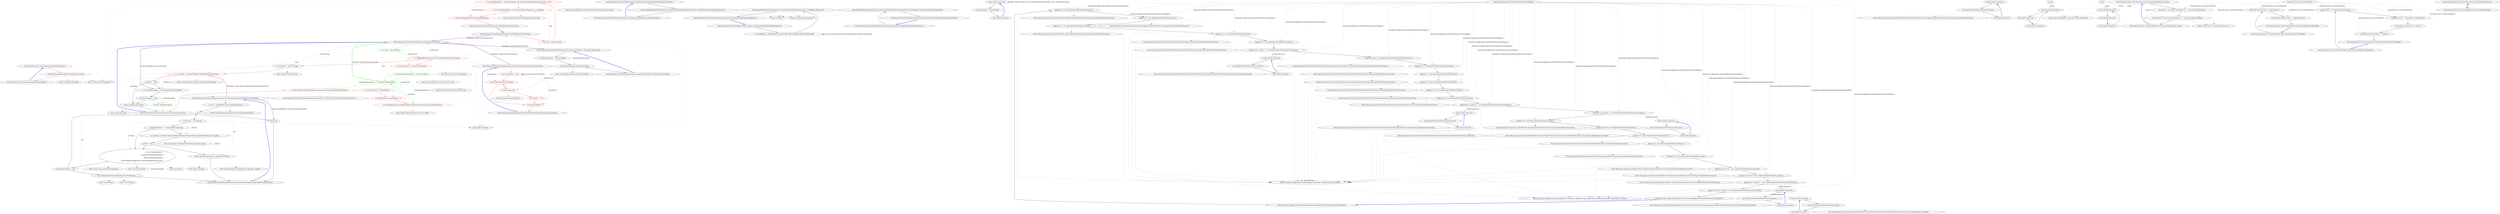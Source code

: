 digraph  {
n0 [cluster="Humanizer.Tests.Uwp.Runner.App.OnInitializeRunner()", label="Entry Humanizer.Tests.Uwp.Runner.App.OnInitializeRunner()", span="26-26"];
n1 [cluster="Humanizer.Tests.Uwp.Runner.App.OnInitializeRunner()", color=red, community=0, label="0: AddTestAssembly(typeof(App).GetTypeInfo().Assembly)", span="28-28"];
n2 [cluster="Humanizer.Tests.Uwp.Runner.App.OnInitializeRunner()", label="Exit Humanizer.Tests.Uwp.Runner.App.OnInitializeRunner()", span="26-26"];
n3 [cluster="System.Type.GetTypeInfo()", label="Entry System.Type.GetTypeInfo()", span="0-0"];
n4 [cluster="Unk.AddTestAssembly", label="Entry Unk.AddTestAssembly", span=""];
m1_0 [cluster="Humanizer.Tests.BitFieldEnumHumanizeTests.CanHumanizeSingleWordDescriptionAttribute()", file="BitFieldEnumHumanizeTests.cs", label="Entry Humanizer.Tests.BitFieldEnumHumanizeTests.CanHumanizeSingleWordDescriptionAttribute()", span="13-13"];
m1_1 [cluster="Humanizer.Tests.BitFieldEnumHumanizeTests.CanHumanizeSingleWordDescriptionAttribute()", file="BitFieldEnumHumanizeTests.cs", label="Assert.Equal(BitFlagEnumTestsResources.MemberWithSingleWordDisplayAttribute, BitFieldEnumUnderTest.RED.Humanize())", span="15-15"];
m1_2 [cluster="Humanizer.Tests.BitFieldEnumHumanizeTests.CanHumanizeSingleWordDescriptionAttribute()", file="BitFieldEnumHumanizeTests.cs", label="Exit Humanizer.Tests.BitFieldEnumHumanizeTests.CanHumanizeSingleWordDescriptionAttribute()", span="13-13"];
m1_8 [cluster="Humanizer.Tests.BitFieldEnumHumanizeTests.CanHumanizeMultipleValueBitFieldEnum()", file="BitFieldEnumHumanizeTests.cs", label="Entry Humanizer.Tests.BitFieldEnumHumanizeTests.CanHumanizeMultipleValueBitFieldEnum()", span="25-25"];
m1_9 [cluster="Humanizer.Tests.BitFieldEnumHumanizeTests.CanHumanizeMultipleValueBitFieldEnum()", file="BitFieldEnumHumanizeTests.cs", label="var xoredBitFlag = (BitFieldEnumUnderTest.RED | BitFieldEnumUnderTest.DARK_GRAY)", span="27-27"];
m1_10 [cluster="Humanizer.Tests.BitFieldEnumHumanizeTests.CanHumanizeMultipleValueBitFieldEnum()", file="BitFieldEnumHumanizeTests.cs", label="Assert.Equal(BitFlagEnumTestsResources.ExpectedResultWhenBothValuesXored, xoredBitFlag.Humanize())", span="28-28"];
m1_11 [cluster="Humanizer.Tests.BitFieldEnumHumanizeTests.CanHumanizeMultipleValueBitFieldEnum()", file="BitFieldEnumHumanizeTests.cs", label="Exit Humanizer.Tests.BitFieldEnumHumanizeTests.CanHumanizeMultipleValueBitFieldEnum()", span="25-25"];
m1_4 [cluster="Unk.Equal", file="BitFieldEnumHumanizeTests.cs", label="Entry Unk.Equal", span=""];
m1_3 [cluster="System.Enum.Humanize()", file="BitFieldEnumHumanizeTests.cs", label="Entry System.Enum.Humanize()", span="23-23"];
m1_5 [cluster="Humanizer.Tests.BitFieldEnumHumanizeTests.CanHumanizeMultipleWordDescriptionAttribute()", file="BitFieldEnumHumanizeTests.cs", label="Entry Humanizer.Tests.BitFieldEnumHumanizeTests.CanHumanizeMultipleWordDescriptionAttribute()", span="19-19"];
m1_6 [cluster="Humanizer.Tests.BitFieldEnumHumanizeTests.CanHumanizeMultipleWordDescriptionAttribute()", file="BitFieldEnumHumanizeTests.cs", label="Assert.Equal(BitFlagEnumTestsResources.MemberWithMultipleWordDisplayAttribute, BitFieldEnumUnderTest.DARK_GRAY.Humanize())", span="21-21"];
m1_7 [cluster="Humanizer.Tests.BitFieldEnumHumanizeTests.CanHumanizeMultipleWordDescriptionAttribute()", file="BitFieldEnumHumanizeTests.cs", label="Exit Humanizer.Tests.BitFieldEnumHumanizeTests.CanHumanizeMultipleWordDescriptionAttribute()", span="19-19"];
m3_33 [cluster="string.Humanize()", file="EnumHumanizeExtensions.cs", label="Entry string.Humanize()", span="44-44"];
m3_25 [cluster="System.Collections.Generic.List<T>.List()", file="EnumHumanizeExtensions.cs", label="Entry System.Collections.Generic.List<T>.List()", span="0-0"];
m3_24 [cluster="System.Convert.ToInt32(object)", file="EnumHumanizeExtensions.cs", label="Entry System.Convert.ToInt32(object)", span="0-0"];
m3_32 [cluster="Humanizer.EnumHumanizeExtensions.GetCustomDescription(System.Reflection.MemberInfo)", file="EnumHumanizeExtensions.cs", label="Entry Humanizer.EnumHumanizeExtensions.GetCustomDescription(System.Reflection.MemberInfo)", span="98-98"];
m3_48 [cluster="Humanizer.EnumHumanizeExtensions.GetCustomDescription(System.Reflection.MemberInfo)", file="EnumHumanizeExtensions.cs", label="var attrs = memberInfo.GetCustomAttributes(true)", span="100-100"];
m3_49 [cluster="Humanizer.EnumHumanizeExtensions.GetCustomDescription(System.Reflection.MemberInfo)", file="EnumHumanizeExtensions.cs", label=attrs, span="102-102"];
m3_50 [cluster="Humanizer.EnumHumanizeExtensions.GetCustomDescription(System.Reflection.MemberInfo)", file="EnumHumanizeExtensions.cs", label="var attrType = attr.GetType()", span="104-104"];
m3_58 [cluster="Humanizer.EnumHumanizeExtensions.GetCustomDescription(System.Reflection.MemberInfo)", file="EnumHumanizeExtensions.cs", label="return null;", span="119-119"];
m3_54 [cluster="Humanizer.EnumHumanizeExtensions.GetCustomDescription(System.Reflection.MemberInfo)", file="EnumHumanizeExtensions.cs", label="return method.Invoke(attr, new object[0]).ToString();", span="109-109"];
m3_57 [cluster="Humanizer.EnumHumanizeExtensions.GetCustomDescription(System.Reflection.MemberInfo)", file="EnumHumanizeExtensions.cs", label="return descriptionProperty.GetValue(attr, null).ToString();", span="116-116"];
m3_51 [cluster="Humanizer.EnumHumanizeExtensions.GetCustomDescription(System.Reflection.MemberInfo)", file="EnumHumanizeExtensions.cs", label="attrType.FullName == DisplayAttributeTypeName", span="105-105"];
m3_52 [cluster="Humanizer.EnumHumanizeExtensions.GetCustomDescription(System.Reflection.MemberInfo)", file="EnumHumanizeExtensions.cs", label="var method = attrType.GetRuntimeMethod(DisplayAttributeGetDescriptionMethodName, new Type[0])", span="107-107"];
m3_55 [cluster="Humanizer.EnumHumanizeExtensions.GetCustomDescription(System.Reflection.MemberInfo)", file="EnumHumanizeExtensions.cs", label="var descriptionProperty =\r\n                    attrType.GetRuntimeProperties()\r\n                        .Where(StringTypedProperty)\r\n                        .FirstOrDefault(Configurator.EnumDescriptionPropertyLocator)", span="111-114"];
m3_53 [cluster="Humanizer.EnumHumanizeExtensions.GetCustomDescription(System.Reflection.MemberInfo)", file="EnumHumanizeExtensions.cs", label="method != null", span="108-108"];
m3_56 [cluster="Humanizer.EnumHumanizeExtensions.GetCustomDescription(System.Reflection.MemberInfo)", file="EnumHumanizeExtensions.cs", label="descriptionProperty != null", span="115-115"];
m3_59 [cluster="Humanizer.EnumHumanizeExtensions.GetCustomDescription(System.Reflection.MemberInfo)", file="EnumHumanizeExtensions.cs", label="Exit Humanizer.EnumHumanizeExtensions.GetCustomDescription(System.Reflection.MemberInfo)", span="98-98"];
m3_26 [cluster="System.Enum.GetValues(System.Type)", file="EnumHumanizeExtensions.cs", label="Entry System.Enum.GetValues(System.Type)", span="0-0"];
m3_21 [cluster="object.GetType()", file="EnumHumanizeExtensions.cs", label="Entry object.GetType()", span="0-0"];
m3_60 [cluster="System.Reflection.MemberInfo.GetCustomAttributes(bool)", file="EnumHumanizeExtensions.cs", label="Entry System.Reflection.MemberInfo.GetCustomAttributes(bool)", span="0-0"];
m3_73 [cluster="string.ApplyCase(Humanizer.LetterCasing)", file="EnumHumanizeExtensions.cs", label="Entry string.ApplyCase(Humanizer.LetterCasing)", span="15-15"];
m3_29 [cluster="System.Enum.ToString()", file="EnumHumanizeExtensions.cs", label="Entry System.Enum.ToString()", span="0-0"];
m3_69 [cluster="Humanizer.EnumHumanizeExtensions.Humanize(System.Enum, Humanizer.LetterCasing)", file="EnumHumanizeExtensions.cs", label="Entry Humanizer.EnumHumanizeExtensions.Humanize(System.Enum, Humanizer.LetterCasing)", span="128-128"];
m3_70 [cluster="Humanizer.EnumHumanizeExtensions.Humanize(System.Enum, Humanizer.LetterCasing)", file="EnumHumanizeExtensions.cs", label="var humanizedEnum = Humanize(input)", span="130-130"];
m3_71 [cluster="Humanizer.EnumHumanizeExtensions.Humanize(System.Enum, Humanizer.LetterCasing)", file="EnumHumanizeExtensions.cs", label="return humanizedEnum.ApplyCase(casing);", span="132-132"];
m3_72 [cluster="Humanizer.EnumHumanizeExtensions.Humanize(System.Enum, Humanizer.LetterCasing)", file="EnumHumanizeExtensions.cs", label="Exit Humanizer.EnumHumanizeExtensions.Humanize(System.Enum, Humanizer.LetterCasing)", span="128-128"];
m3_22 [cluster="Humanizer.EnumHumanizeExtensions.IsBitFieldEnum(System.Enum)", file="EnumHumanizeExtensions.cs", label="Entry Humanizer.EnumHumanizeExtensions.IsBitFieldEnum(System.Enum)", span="65-65"];
m3_34 [cluster="Humanizer.EnumHumanizeExtensions.IsBitFieldEnum(System.Enum)", color=red, community=0, file="EnumHumanizeExtensions.cs", label="0: var type = input.GetType()", span="67-67"];
m3_35 [cluster="Humanizer.EnumHumanizeExtensions.IsBitFieldEnum(System.Enum)", color=red, community=0, file="EnumHumanizeExtensions.cs", label="0: var hasFlagsAttribute = type.GetTypeInfo().GetCustomAttribute(typeof(FlagsAttribute)) != null", span="69-69"];
m3_36 [cluster="Humanizer.EnumHumanizeExtensions.IsBitFieldEnum(System.Enum)", color=red, community=0, file="EnumHumanizeExtensions.cs", label="0: var underlyingTypeIsInt = Enum.GetUnderlyingType(type) == typeof(int)", span="70-70"];
m3_37 [cluster="Humanizer.EnumHumanizeExtensions.IsBitFieldEnum(System.Enum)", color=red, community=0, file="EnumHumanizeExtensions.cs", label="0: return hasFlagsAttribute && underlyingTypeIsInt;", span="72-72"];
m3_38 [cluster="Humanizer.EnumHumanizeExtensions.IsBitFieldEnum(System.Enum)", file="EnumHumanizeExtensions.cs", label="Exit Humanizer.EnumHumanizeExtensions.IsBitFieldEnum(System.Enum)", span="65-65"];
m3_65 [cluster="Unk.Where", file="EnumHumanizeExtensions.cs", label="Entry Unk.Where", span=""];
m3_68 [cluster="Unk.ToString", file="EnumHumanizeExtensions.cs", label="Entry Unk.ToString", span=""];
m3_23 [cluster="Humanizer.EnumHumanizeExtensions.DirectlyMapsToEnumConstant(System.Enum)", file="EnumHumanizeExtensions.cs", label="Entry Humanizer.EnumHumanizeExtensions.DirectlyMapsToEnumConstant(System.Enum)", span="81-81"];
m3_41 [cluster="Humanizer.EnumHumanizeExtensions.DirectlyMapsToEnumConstant(System.Enum)", color=red, community=0, file="EnumHumanizeExtensions.cs", label="0: bool exactMatch = false", span="83-83"];
m3_42 [cluster="Humanizer.EnumHumanizeExtensions.DirectlyMapsToEnumConstant(System.Enum)", color=red, community=0, file="EnumHumanizeExtensions.cs", label="0: Enum.GetValues(input.GetType())", span="85-85"];
m3_43 [cluster="Humanizer.EnumHumanizeExtensions.DirectlyMapsToEnumConstant(System.Enum)", color=red, community=0, file="EnumHumanizeExtensions.cs", label="0: input.Equals(raw)", span="87-87"];
m3_45 [cluster="Humanizer.EnumHumanizeExtensions.DirectlyMapsToEnumConstant(System.Enum)", color=red, community=0, file="EnumHumanizeExtensions.cs", label="0: return exactMatch;", span="94-94"];
m3_44 [cluster="Humanizer.EnumHumanizeExtensions.DirectlyMapsToEnumConstant(System.Enum)", color=red, community=0, file="EnumHumanizeExtensions.cs", label="0: exactMatch = true", span="89-89"];
m3_46 [cluster="Humanizer.EnumHumanizeExtensions.DirectlyMapsToEnumConstant(System.Enum)", file="EnumHumanizeExtensions.cs", label="Exit Humanizer.EnumHumanizeExtensions.DirectlyMapsToEnumConstant(System.Enum)", span="81-81"];
m3_28 [cluster="Humanizer.CollectionHumanizeExtensions.Humanize<T>(System.Collections.Generic.IEnumerable<T>)", file="EnumHumanizeExtensions.cs", label="Entry Humanizer.CollectionHumanizeExtensions.Humanize<T>(System.Collections.Generic.IEnumerable<T>)", span="17-17"];
m3_64 [cluster="System.Type.GetRuntimeProperties()", file="EnumHumanizeExtensions.cs", label="Entry System.Type.GetRuntimeProperties()", span="0-0"];
m3_62 [cluster="System.Reflection.MethodBase.Invoke(object, object[])", file="EnumHumanizeExtensions.cs", label="Entry System.Reflection.MethodBase.Invoke(object, object[])", span="0-0"];
m3_47 [cluster="System.Enum.Equals(object)", file="EnumHumanizeExtensions.cs", label="Entry System.Enum.Equals(object)", span="0-0"];
m3_61 [cluster="System.Type.GetRuntimeMethod(string, System.Type[])", file="EnumHumanizeExtensions.cs", label="Entry System.Type.GetRuntimeMethod(string, System.Type[])", span="0-0"];
m3_0 [cluster="lambda expression", file="EnumHumanizeExtensions.cs", label="Entry lambda expression", span="16-16"];
m3_1 [cluster="lambda expression", file="EnumHumanizeExtensions.cs", label="p.PropertyType == typeof(string)", span="16-16"];
m3_2 [cluster="lambda expression", file="EnumHumanizeExtensions.cs", label="Exit lambda expression", span="16-16"];
m3_66 [cluster="Unk.FirstOrDefault", file="EnumHumanizeExtensions.cs", label="Entry Unk.FirstOrDefault", span=""];
m3_40 [cluster="System.Enum.GetUnderlyingType(System.Type)", file="EnumHumanizeExtensions.cs", label="Entry System.Enum.GetUnderlyingType(System.Type)", span="0-0"];
m3_27 [cluster="System.Collections.Generic.List<T>.Add(T)", file="EnumHumanizeExtensions.cs", label="Entry System.Collections.Generic.List<T>.Add(T)", span="0-0"];
m3_67 [cluster="Unk.GetValue", file="EnumHumanizeExtensions.cs", label="Entry Unk.GetValue", span=""];
m3_31 [cluster="System.Reflection.TypeInfo.GetDeclaredField(string)", file="EnumHumanizeExtensions.cs", label="Entry System.Reflection.TypeInfo.GetDeclaredField(string)", span="0-0"];
m3_39 [cluster="System.Reflection.MemberInfo.GetCustomAttribute(System.Type)", file="EnumHumanizeExtensions.cs", label="Entry System.Reflection.MemberInfo.GetCustomAttribute(System.Type)", span="0-0"];
m3_63 [cluster="object.ToString()", file="EnumHumanizeExtensions.cs", label="Entry object.ToString()", span="0-0"];
m3_3 [cluster="Humanizer.EnumHumanizeExtensions.Humanize(System.Enum)", file="EnumHumanizeExtensions.cs", label="Entry Humanizer.EnumHumanizeExtensions.Humanize(System.Enum)", span="23-23"];
m3_4 [cluster="Humanizer.EnumHumanizeExtensions.Humanize(System.Enum)", color=green, community=0, file="EnumHumanizeExtensions.cs", label="0: var type = input.GetType()", span="25-25"];
m3_5 [cluster="Humanizer.EnumHumanizeExtensions.Humanize(System.Enum)", color=red, community=0, file="EnumHumanizeExtensions.cs", label="0: IsBitFieldEnum(input) && !DirectlyMapsToEnumConstant(input)", span="27-27"];
m3_6 [cluster="Humanizer.EnumHumanizeExtensions.Humanize(System.Enum)", color=red, community=0, file="EnumHumanizeExtensions.cs", label="0: var inputIntValue = Convert.ToInt32(input)", span="29-29"];
m3_13 [cluster="Humanizer.EnumHumanizeExtensions.Humanize(System.Enum)", file="EnumHumanizeExtensions.cs", label="var caseName = input.ToString()", span="46-46"];
m3_8 [cluster="Humanizer.EnumHumanizeExtensions.Humanize(System.Enum)", color=green, community=0, file="EnumHumanizeExtensions.cs", label="0: Enum.GetValues(type)", span="33-33"];
m3_14 [cluster="Humanizer.EnumHumanizeExtensions.Humanize(System.Enum)", color=red, community=0, file="EnumHumanizeExtensions.cs", label="0: var memInfo = type.GetTypeInfo().GetDeclaredField(caseName)", span="47-47"];
m3_7 [cluster="Humanizer.EnumHumanizeExtensions.Humanize(System.Enum)", color=green, community=0, file="EnumHumanizeExtensions.cs", label="0: var humanizedEnumValues = new List<string>()", span="31-31"];
m3_10 [cluster="Humanizer.EnumHumanizeExtensions.Humanize(System.Enum)", color=red, community=0, file="EnumHumanizeExtensions.cs", label="0: (inputIntValue & enumIntValue) != 0", span="37-37"];
m3_11 [cluster="Humanizer.EnumHumanizeExtensions.Humanize(System.Enum)", color=red, community=0, file="EnumHumanizeExtensions.cs", label="0: humanizedEnumValues.Add(EnumHumanizeExtensions.Humanize((Enum)enumValue))", span="39-39"];
m3_12 [cluster="Humanizer.EnumHumanizeExtensions.Humanize(System.Enum)", color=red, community=0, file="EnumHumanizeExtensions.cs", label="0: return CollectionHumanizeExtensions.Humanize<string>(humanizedEnumValues);", span="43-43"];
m3_9 [cluster="Humanizer.EnumHumanizeExtensions.Humanize(System.Enum)", color=red, community=0, file="EnumHumanizeExtensions.cs", label="1: var enumIntValue = (int)enumValue", span="35-35"];
m3_19 [cluster="Humanizer.EnumHumanizeExtensions.Humanize(System.Enum)", file="EnumHumanizeExtensions.cs", label="return caseName.Humanize();", span="57-57"];
m3_15 [cluster="Humanizer.EnumHumanizeExtensions.Humanize(System.Enum)", file="EnumHumanizeExtensions.cs", label="memInfo != null", span="49-49"];
m3_16 [cluster="Humanizer.EnumHumanizeExtensions.Humanize(System.Enum)", file="EnumHumanizeExtensions.cs", label="var customDescription = GetCustomDescription(memInfo)", span="51-51"];
m3_17 [cluster="Humanizer.EnumHumanizeExtensions.Humanize(System.Enum)", file="EnumHumanizeExtensions.cs", label="customDescription != null", span="53-53"];
m3_18 [cluster="Humanizer.EnumHumanizeExtensions.Humanize(System.Enum)", color=green, community=0, file="EnumHumanizeExtensions.cs", label="0: return customDescription;", span="54-54"];
m3_20 [cluster="Humanizer.EnumHumanizeExtensions.Humanize(System.Enum)", file="EnumHumanizeExtensions.cs", label="Exit Humanizer.EnumHumanizeExtensions.Humanize(System.Enum)", span="23-23"];
m5_26 [cluster="Humanizer.Configuration.LocaliserRegistry<TLocaliser>.Register(string, TLocaliser)", file="NumberToWordsConverterRegistry.cs", label="Entry Humanizer.Configuration.LocaliserRegistry<TLocaliser>.Register(string, TLocaliser)", span="54-54"];
m5_42 [cluster="Humanizer.Localisation.NumberToWords.UkrainianNumberToWordsConverter.UkrainianNumberToWordsConverter()", file="NumberToWordsConverterRegistry.cs", label="Entry Humanizer.Localisation.NumberToWords.UkrainianNumberToWordsConverter.UkrainianNumberToWordsConverter()", span="6-6"];
m5_25 [cluster="Humanizer.Localisation.NumberToWords.AfrikaansNumberToWordsConverter.AfrikaansNumberToWordsConverter()", file="NumberToWordsConverterRegistry.cs", label="Entry Humanizer.Localisation.NumberToWords.AfrikaansNumberToWordsConverter.AfrikaansNumberToWordsConverter()", span="5-5"];
m5_35 [cluster="Humanizer.Localisation.NumberToWords.FinnishNumberToWordsConverter.FinnishNumberToWordsConverter()", file="NumberToWordsConverterRegistry.cs", label="Entry Humanizer.Localisation.NumberToWords.FinnishNumberToWordsConverter.FinnishNumberToWordsConverter()", span="4-4"];
m5_36 [cluster="Humanizer.Localisation.NumberToWords.FrenchNumberToWordsConverter.FrenchNumberToWordsConverter()", file="NumberToWordsConverterRegistry.cs", label="Entry Humanizer.Localisation.NumberToWords.FrenchNumberToWordsConverter.FrenchNumberToWordsConverter()", span="5-5"];
m5_0 [cluster="Humanizer.Configuration.NumberToWordsConverterRegistry.NumberToWordsConverterRegistry()", file="NumberToWordsConverterRegistry.cs", label="Entry Humanizer.Configuration.NumberToWordsConverterRegistry.NumberToWordsConverterRegistry()", span="6-6"];
m5_1 [cluster="Humanizer.Configuration.NumberToWordsConverterRegistry.NumberToWordsConverterRegistry()", file="NumberToWordsConverterRegistry.cs", label="Register(''af'', new AfrikaansNumberToWordsConverter())", span="9-9"];
m5_2 [cluster="Humanizer.Configuration.NumberToWordsConverterRegistry.NumberToWordsConverterRegistry()", file="NumberToWordsConverterRegistry.cs", label="Register(''en'', new EnglishNumberToWordsConverter())", span="10-10"];
m5_3 [cluster="Humanizer.Configuration.NumberToWordsConverterRegistry.NumberToWordsConverterRegistry()", file="NumberToWordsConverterRegistry.cs", label="Register(''ar'', new ArabicNumberToWordsConverter())", span="11-11"];
m5_4 [cluster="Humanizer.Configuration.NumberToWordsConverterRegistry.NumberToWordsConverterRegistry()", file="NumberToWordsConverterRegistry.cs", label="Register(''fa'', new FarsiNumberToWordsConverter())", span="12-12"];
m5_5 [cluster="Humanizer.Configuration.NumberToWordsConverterRegistry.NumberToWordsConverterRegistry()", file="NumberToWordsConverterRegistry.cs", label="Register(''es'', new SpanishNumberToWordsConverter())", span="13-13"];
m5_6 [cluster="Humanizer.Configuration.NumberToWordsConverterRegistry.NumberToWordsConverterRegistry()", file="NumberToWordsConverterRegistry.cs", label="Register(''pl'', (culture) => new PolishNumberToWordsConverter(culture))", span="14-14"];
m5_7 [cluster="Humanizer.Configuration.NumberToWordsConverterRegistry.NumberToWordsConverterRegistry()", file="NumberToWordsConverterRegistry.cs", label="Register(''pt-BR'', new BrazilianPortugueseNumberToWordsConverter())", span="15-15"];
m5_8 [cluster="Humanizer.Configuration.NumberToWordsConverterRegistry.NumberToWordsConverterRegistry()", file="NumberToWordsConverterRegistry.cs", label="Register(''ro'', new RomanianNumberToWordsConverter())", span="16-16"];
m5_9 [cluster="Humanizer.Configuration.NumberToWordsConverterRegistry.NumberToWordsConverterRegistry()", file="NumberToWordsConverterRegistry.cs", label="Register(''ru'', new RussianNumberToWordsConverter())", span="17-17"];
m5_10 [cluster="Humanizer.Configuration.NumberToWordsConverterRegistry.NumberToWordsConverterRegistry()", file="NumberToWordsConverterRegistry.cs", label="Register(''fi'', new FinnishNumberToWordsConverter())", span="18-18"];
m5_11 [cluster="Humanizer.Configuration.NumberToWordsConverterRegistry.NumberToWordsConverterRegistry()", file="NumberToWordsConverterRegistry.cs", label="Register(''fr'', new FrenchNumberToWordsConverter())", span="19-19"];
m5_12 [cluster="Humanizer.Configuration.NumberToWordsConverterRegistry.NumberToWordsConverterRegistry()", file="NumberToWordsConverterRegistry.cs", label="Register(''nl'', new DutchNumberToWordsConverter())", span="20-20"];
m5_13 [cluster="Humanizer.Configuration.NumberToWordsConverterRegistry.NumberToWordsConverterRegistry()", file="NumberToWordsConverterRegistry.cs", label="Register(''he'', (culture) => new HebrewNumberToWordsConverter(culture))", span="21-21"];
m5_14 [cluster="Humanizer.Configuration.NumberToWordsConverterRegistry.NumberToWordsConverterRegistry()", file="NumberToWordsConverterRegistry.cs", label="Register(''sl'', (culture) => new SlovenianNumberToWordsConverter(culture))", span="22-22"];
m5_15 [cluster="Humanizer.Configuration.NumberToWordsConverterRegistry.NumberToWordsConverterRegistry()", file="NumberToWordsConverterRegistry.cs", label="Register(''de'', new GermanNumberToWordsConverter())", span="23-23"];
m5_16 [cluster="Humanizer.Configuration.NumberToWordsConverterRegistry.NumberToWordsConverterRegistry()", file="NumberToWordsConverterRegistry.cs", label="Register(''bn-BD'', new BanglaNumberToWordsConverter())", span="24-24"];
m5_17 [cluster="Humanizer.Configuration.NumberToWordsConverterRegistry.NumberToWordsConverterRegistry()", file="NumberToWordsConverterRegistry.cs", label="Register(''tr'', new TurkishNumberToWordConverter())", span="25-25"];
m5_18 [cluster="Humanizer.Configuration.NumberToWordsConverterRegistry.NumberToWordsConverterRegistry()", file="NumberToWordsConverterRegistry.cs", label="Register(''it'', new ItalianNumberToWordsConverter())", span="26-26"];
m5_19 [cluster="Humanizer.Configuration.NumberToWordsConverterRegistry.NumberToWordsConverterRegistry()", file="NumberToWordsConverterRegistry.cs", label="Register(''uk'', new UkrainianNumberToWordsConverter())", span="27-27"];
m5_20 [cluster="Humanizer.Configuration.NumberToWordsConverterRegistry.NumberToWordsConverterRegistry()", file="NumberToWordsConverterRegistry.cs", label="Register(''uz-Latn-UZ'', new UzbekLatnNumberToWordConverter())", span="28-28"];
m5_21 [cluster="Humanizer.Configuration.NumberToWordsConverterRegistry.NumberToWordsConverterRegistry()", file="NumberToWordsConverterRegistry.cs", label="Register(''uz-Cyrl-UZ'', new UzbekCyrlNumberToWordConverter())", span="29-29"];
m5_22 [cluster="Humanizer.Configuration.NumberToWordsConverterRegistry.NumberToWordsConverterRegistry()", file="NumberToWordsConverterRegistry.cs", label="Register(''sr'', (culture) => new SerbianCyrlNumberToWordsConverter(culture))", span="30-30"];
m5_23 [cluster="Humanizer.Configuration.NumberToWordsConverterRegistry.NumberToWordsConverterRegistry()", file="NumberToWordsConverterRegistry.cs", label="Register(''sr-Latn'', (culture) => new SerbianNumberToWordsConverter(culture))", span="31-31"];
m5_24 [cluster="Humanizer.Configuration.NumberToWordsConverterRegistry.NumberToWordsConverterRegistry()", file="NumberToWordsConverterRegistry.cs", label="Exit Humanizer.Configuration.NumberToWordsConverterRegistry.NumberToWordsConverterRegistry()", span="6-6"];
m5_64 [cluster="Humanizer.Localisation.NumberToWords.SerbianCyrlNumberToWordsConverter.SerbianCyrlNumberToWordsConverter(System.Globalization.CultureInfo)", file="NumberToWordsConverterRegistry.cs", label="Entry Humanizer.Localisation.NumberToWords.SerbianCyrlNumberToWordsConverter.SerbianCyrlNumberToWordsConverter(System.Globalization.CultureInfo)", span="15-15"];
m5_38 [cluster="Humanizer.Localisation.NumberToWords.GermanNumberToWordsConverter.GermanNumberToWordsConverter()", file="NumberToWordsConverterRegistry.cs", label="Entry Humanizer.Localisation.NumberToWords.GermanNumberToWordsConverter.GermanNumberToWordsConverter()", span="5-5"];
m5_28 [cluster="Humanizer.Localisation.NumberToWords.ArabicNumberToWordsConverter.ArabicNumberToWordsConverter()", file="NumberToWordsConverterRegistry.cs", label="Entry Humanizer.Localisation.NumberToWords.ArabicNumberToWordsConverter.ArabicNumberToWordsConverter()", span="6-6"];
m5_33 [cluster="Humanizer.Localisation.NumberToWords.RomanianNumberToWordsConverter.RomanianNumberToWordsConverter()", file="NumberToWordsConverterRegistry.cs", label="Entry Humanizer.Localisation.NumberToWords.RomanianNumberToWordsConverter.RomanianNumberToWordsConverter()", span="5-5"];
m5_40 [cluster="Humanizer.Localisation.NumberToWords.TurkishNumberToWordConverter.TurkishNumberToWordConverter()", file="NumberToWordsConverterRegistry.cs", label="Entry Humanizer.Localisation.NumberToWords.TurkishNumberToWordConverter.TurkishNumberToWordConverter()", span="7-7"];
m5_37 [cluster="Humanizer.Localisation.NumberToWords.DutchNumberToWordsConverter.DutchNumberToWordsConverter()", file="NumberToWordsConverterRegistry.cs", label="Entry Humanizer.Localisation.NumberToWords.DutchNumberToWordsConverter.DutchNumberToWordsConverter()", span="11-11"];
m5_41 [cluster="Humanizer.Localisation.NumberToWords.ItalianNumberToWordsConverter.ItalianNumberToWordsConverter()", file="NumberToWordsConverterRegistry.cs", label="Entry Humanizer.Localisation.NumberToWords.ItalianNumberToWordsConverter.ItalianNumberToWordsConverter()", span="5-5"];
m5_32 [cluster="Humanizer.Localisation.NumberToWords.BrazilianPortugueseNumberToWordsConverter.BrazilianPortugueseNumberToWordsConverter()", file="NumberToWordsConverterRegistry.cs", label="Entry Humanizer.Localisation.NumberToWords.BrazilianPortugueseNumberToWordsConverter.BrazilianPortugueseNumberToWordsConverter()", span="5-5"];
m5_29 [cluster="Humanizer.Localisation.NumberToWords.FarsiNumberToWordsConverter.FarsiNumberToWordsConverter()", file="NumberToWordsConverterRegistry.cs", label="Entry Humanizer.Localisation.NumberToWords.FarsiNumberToWordsConverter.FarsiNumberToWordsConverter()", span="5-5"];
m5_52 [cluster="Humanizer.Localisation.NumberToWords.PolishNumberToWordsConverter.PolishNumberToWordsConverter(System.Globalization.CultureInfo)", file="NumberToWordsConverterRegistry.cs", label="Entry Humanizer.Localisation.NumberToWords.PolishNumberToWordsConverter.PolishNumberToWordsConverter(System.Globalization.CultureInfo)", span="13-13"];
m5_30 [cluster="Humanizer.Localisation.NumberToWords.SpanishNumberToWordsConverter.SpanishNumberToWordsConverter()", file="NumberToWordsConverterRegistry.cs", label="Entry Humanizer.Localisation.NumberToWords.SpanishNumberToWordsConverter.SpanishNumberToWordsConverter()", span="5-5"];
m5_39 [cluster="Humanizer.Localisation.NumberToWords.BanglaNumberToWordsConverter.BanglaNumberToWordsConverter()", file="NumberToWordsConverterRegistry.cs", label="Entry Humanizer.Localisation.NumberToWords.BanglaNumberToWordsConverter.BanglaNumberToWordsConverter()", span="4-4"];
m5_27 [cluster="Humanizer.Localisation.NumberToWords.EnglishNumberToWordsConverter.EnglishNumberToWordsConverter()", file="NumberToWordsConverterRegistry.cs", label="Entry Humanizer.Localisation.NumberToWords.EnglishNumberToWordsConverter.EnglishNumberToWordsConverter()", span="5-5"];
m5_68 [cluster="Humanizer.Localisation.NumberToWords.SerbianNumberToWordsConverter.SerbianNumberToWordsConverter(System.Globalization.CultureInfo)", file="NumberToWordsConverterRegistry.cs", label="Entry Humanizer.Localisation.NumberToWords.SerbianNumberToWordsConverter.SerbianNumberToWordsConverter(System.Globalization.CultureInfo)", span="15-15"];
m5_45 [cluster="lambda expression", file="NumberToWordsConverterRegistry.cs", label="Entry lambda expression", span="7-7"];
m5_49 [cluster="lambda expression", file="NumberToWordsConverterRegistry.cs", label="Entry lambda expression", span="14-14"];
m5_53 [cluster="lambda expression", file="NumberToWordsConverterRegistry.cs", label="Entry lambda expression", span="21-21"];
m5_57 [cluster="lambda expression", file="NumberToWordsConverterRegistry.cs", label="Entry lambda expression", span="22-22"];
m5_61 [cluster="lambda expression", file="NumberToWordsConverterRegistry.cs", label="Entry lambda expression", span="30-30"];
m5_65 [cluster="lambda expression", file="NumberToWordsConverterRegistry.cs", label="Entry lambda expression", span="31-31"];
m5_46 [cluster="lambda expression", file="NumberToWordsConverterRegistry.cs", label="new DefaultNumberToWordsConverter(culture)", span="7-7"];
m5_47 [cluster="lambda expression", file="NumberToWordsConverterRegistry.cs", label="Exit lambda expression", span="7-7"];
m5_50 [cluster="lambda expression", file="NumberToWordsConverterRegistry.cs", label="new PolishNumberToWordsConverter(culture)", span="14-14"];
m5_51 [cluster="lambda expression", file="NumberToWordsConverterRegistry.cs", label="Exit lambda expression", span="14-14"];
m5_54 [cluster="lambda expression", file="NumberToWordsConverterRegistry.cs", label="new HebrewNumberToWordsConverter(culture)", span="21-21"];
m5_55 [cluster="lambda expression", file="NumberToWordsConverterRegistry.cs", label="Exit lambda expression", span="21-21"];
m5_58 [cluster="lambda expression", file="NumberToWordsConverterRegistry.cs", label="new SlovenianNumberToWordsConverter(culture)", span="22-22"];
m5_59 [cluster="lambda expression", file="NumberToWordsConverterRegistry.cs", label="Exit lambda expression", span="22-22"];
m5_62 [cluster="lambda expression", file="NumberToWordsConverterRegistry.cs", label="new SerbianCyrlNumberToWordsConverter(culture)", span="30-30"];
m5_63 [cluster="lambda expression", file="NumberToWordsConverterRegistry.cs", label="Exit lambda expression", span="30-30"];
m5_66 [cluster="lambda expression", file="NumberToWordsConverterRegistry.cs", label="new SerbianNumberToWordsConverter(culture)", span="31-31"];
m5_67 [cluster="lambda expression", file="NumberToWordsConverterRegistry.cs", label="Exit lambda expression", span="31-31"];
m5_44 [cluster="Humanizer.Localisation.NumberToWords.UzbekCyrlNumberToWordConverter.UzbekCyrlNumberToWordConverter()", file="NumberToWordsConverterRegistry.cs", label="Entry Humanizer.Localisation.NumberToWords.UzbekCyrlNumberToWordConverter.UzbekCyrlNumberToWordConverter()", span="7-7"];
m5_48 [cluster="Humanizer.Localisation.NumberToWords.DefaultNumberToWordsConverter.DefaultNumberToWordsConverter(System.Globalization.CultureInfo)", file="NumberToWordsConverterRegistry.cs", label="Entry Humanizer.Localisation.NumberToWords.DefaultNumberToWordsConverter.DefaultNumberToWordsConverter(System.Globalization.CultureInfo)", span="12-12"];
m5_43 [cluster="Humanizer.Localisation.NumberToWords.UzbekLatnNumberToWordConverter.UzbekLatnNumberToWordConverter()", file="NumberToWordsConverterRegistry.cs", label="Entry Humanizer.Localisation.NumberToWords.UzbekLatnNumberToWordConverter.UzbekLatnNumberToWordConverter()", span="7-7"];
m5_31 [cluster="Humanizer.Configuration.LocaliserRegistry<TLocaliser>.Register(string, System.Func<System.Globalization.CultureInfo, TLocaliser>)", file="NumberToWordsConverterRegistry.cs", label="Entry Humanizer.Configuration.LocaliserRegistry<TLocaliser>.Register(string, System.Func<System.Globalization.CultureInfo, TLocaliser>)", span="62-62"];
m5_56 [cluster="Humanizer.Localisation.NumberToWords.HebrewNumberToWordsConverter.HebrewNumberToWordsConverter(System.Globalization.CultureInfo)", file="NumberToWordsConverterRegistry.cs", label="Entry Humanizer.Localisation.NumberToWords.HebrewNumberToWordsConverter.HebrewNumberToWordsConverter(System.Globalization.CultureInfo)", span="34-34"];
m5_60 [cluster="Humanizer.Localisation.NumberToWords.SlovenianNumberToWordsConverter.SlovenianNumberToWordsConverter(System.Globalization.CultureInfo)", file="NumberToWordsConverterRegistry.cs", label="Entry Humanizer.Localisation.NumberToWords.SlovenianNumberToWordsConverter.SlovenianNumberToWordsConverter(System.Globalization.CultureInfo)", span="12-12"];
m5_34 [cluster="Humanizer.Localisation.NumberToWords.RussianNumberToWordsConverter.RussianNumberToWordsConverter()", file="NumberToWordsConverterRegistry.cs", label="Entry Humanizer.Localisation.NumberToWords.RussianNumberToWordsConverter.RussianNumberToWordsConverter()", span="6-6"];
m5_69 [file="NumberToWordsConverterRegistry.cs", label="Humanizer.Configuration.NumberToWordsConverterRegistry", span=""];
m7_2 [cluster="Humanizer.Tests.UseCultureAttribute.UseCultureAttribute(string, string)", file="UseCultureAttribute.cs", label="Entry Humanizer.Tests.UseCultureAttribute.UseCultureAttribute(string, string)", span="47-47"];
m7_3 [cluster="Humanizer.Tests.UseCultureAttribute.UseCultureAttribute(string, string)", file="UseCultureAttribute.cs", label="this.culture = new Lazy<CultureInfo>(() => new CultureInfo(culture))", span="49-49"];
m7_4 [cluster="Humanizer.Tests.UseCultureAttribute.UseCultureAttribute(string, string)", file="UseCultureAttribute.cs", label="this.uiCulture = new Lazy<CultureInfo>(() => new CultureInfo(uiCulture))", span="50-50"];
m7_5 [cluster="Humanizer.Tests.UseCultureAttribute.UseCultureAttribute(string, string)", file="UseCultureAttribute.cs", label="Exit Humanizer.Tests.UseCultureAttribute.UseCultureAttribute(string, string)", span="47-47"];
m7_20 [cluster="Humanizer.Tests.UseCultureAttribute.After(System.Reflection.MethodInfo)", file="UseCultureAttribute.cs", label="Entry Humanizer.Tests.UseCultureAttribute.After(System.Reflection.MethodInfo)", span="84-84"];
m7_21 [cluster="Humanizer.Tests.UseCultureAttribute.After(System.Reflection.MethodInfo)", file="UseCultureAttribute.cs", label="CultureInfo.CurrentCulture = originalCulture", span="86-86"];
m7_22 [cluster="Humanizer.Tests.UseCultureAttribute.After(System.Reflection.MethodInfo)", file="UseCultureAttribute.cs", label="CultureInfo.CurrentUICulture = originalUICulture", span="87-87"];
m7_23 [cluster="Humanizer.Tests.UseCultureAttribute.After(System.Reflection.MethodInfo)", file="UseCultureAttribute.cs", label="Exit Humanizer.Tests.UseCultureAttribute.After(System.Reflection.MethodInfo)", span="84-84"];
m7_6 [cluster="System.Lazy<T>.Lazy(System.Func<T>)", file="UseCultureAttribute.cs", label="Entry System.Lazy<T>.Lazy(System.Func<T>)", span="0-0"];
m7_14 [cluster="Humanizer.Tests.UseCultureAttribute.Before(System.Reflection.MethodInfo)", file="UseCultureAttribute.cs", label="Entry Humanizer.Tests.UseCultureAttribute.Before(System.Reflection.MethodInfo)", span="69-69"];
m7_15 [cluster="Humanizer.Tests.UseCultureAttribute.Before(System.Reflection.MethodInfo)", file="UseCultureAttribute.cs", label="originalCulture = CultureInfo.CurrentCulture", span="71-71"];
m7_16 [cluster="Humanizer.Tests.UseCultureAttribute.Before(System.Reflection.MethodInfo)", file="UseCultureAttribute.cs", label="originalUICulture = CultureInfo.CurrentUICulture", span="72-72"];
m7_17 [cluster="Humanizer.Tests.UseCultureAttribute.Before(System.Reflection.MethodInfo)", file="UseCultureAttribute.cs", label="CultureInfo.CurrentCulture = Culture", span="75-75"];
m7_18 [cluster="Humanizer.Tests.UseCultureAttribute.Before(System.Reflection.MethodInfo)", file="UseCultureAttribute.cs", label="CultureInfo.CurrentUICulture = UICulture", span="76-76"];
m7_19 [cluster="Humanizer.Tests.UseCultureAttribute.Before(System.Reflection.MethodInfo)", file="UseCultureAttribute.cs", label="Exit Humanizer.Tests.UseCultureAttribute.Before(System.Reflection.MethodInfo)", span="69-69"];
m7_11 [cluster="lambda expression", file="UseCultureAttribute.cs", label="Entry lambda expression", span="50-50"];
m7_8 [cluster="lambda expression", file="UseCultureAttribute.cs", label="new CultureInfo(culture)", span="49-49"];
m7_12 [cluster="lambda expression", file="UseCultureAttribute.cs", label="new CultureInfo(uiCulture)", span="50-50"];
m7_7 [cluster="lambda expression", file="UseCultureAttribute.cs", label="Entry lambda expression", span="49-49"];
m7_9 [cluster="lambda expression", file="UseCultureAttribute.cs", label="Exit lambda expression", span="49-49"];
m7_13 [cluster="lambda expression", file="UseCultureAttribute.cs", label="Exit lambda expression", span="50-50"];
m7_0 [cluster="Humanizer.Tests.UseCultureAttribute.UseCultureAttribute(string)", file="UseCultureAttribute.cs", label="Entry Humanizer.Tests.UseCultureAttribute.UseCultureAttribute(string)", span="37-37"];
m7_1 [cluster="Humanizer.Tests.UseCultureAttribute.UseCultureAttribute(string)", file="UseCultureAttribute.cs", label="Exit Humanizer.Tests.UseCultureAttribute.UseCultureAttribute(string)", span="37-37"];
m7_10 [cluster="System.Globalization.CultureInfo.CultureInfo(string)", file="UseCultureAttribute.cs", label="Entry System.Globalization.CultureInfo.CultureInfo(string)", span="0-0"];
m7_24 [file="UseCultureAttribute.cs", label="Humanizer.Tests.UseCultureAttribute", span=""];
m7_25 [file="UseCultureAttribute.cs", label=string, span=""];
m7_26 [file="UseCultureAttribute.cs", label=string, span=""];
n0 -> n1  [color=red, key=0, style=solid];
n1 -> n2  [color=red, key=0, style=solid];
n1 -> n3  [color=red, key=2, style=dotted];
n1 -> n4  [color=red, key=2, style=dotted];
n2 -> n0  [color=blue, key=0, style=bold];
m1_0 -> m1_1  [key=0, style=solid];
m1_1 -> m1_2  [key=0, style=solid];
m1_1 -> m1_3  [key=2, style=dotted];
m1_1 -> m1_4  [key=2, style=dotted];
m1_2 -> m1_0  [color=blue, key=0, style=bold];
m1_8 -> m1_9  [key=0, style=solid];
m1_9 -> m1_10  [key=0, style=solid];
m1_9 -> m1_9  [color=darkorchid, key=3, label="Local variable Humanizer.Tests.BitFieldEnumUnderTest xoredBitFlag", style=bold];
m1_10 -> m1_11  [key=0, style=solid];
m1_10 -> m1_3  [key=2, style=dotted];
m1_10 -> m1_4  [key=2, style=dotted];
m1_11 -> m1_8  [color=blue, key=0, style=bold];
m1_5 -> m1_6  [key=0, style=solid];
m1_6 -> m1_7  [key=0, style=solid];
m1_6 -> m1_3  [key=2, style=dotted];
m1_6 -> m1_4  [key=2, style=dotted];
m1_7 -> m1_5  [color=blue, key=0, style=bold];
m3_32 -> m3_48  [key=0, style=solid];
m3_32 -> m3_14  [color=darkorchid, key=3, label="Parameter variable System.Reflection.MemberInfo memberInfo", style=bold];
m3_32 -> m3_58  [color=darkorchid, key=3, label="method methodReturn string GetCustomDescription", style=bold];
m3_48 -> m3_49  [key=0, style=solid];
m3_48 -> m3_60  [key=2, style=dotted];
m3_49 -> m3_50  [key=0, style=solid];
m3_49 -> m3_58  [key=0, style=solid];
m3_49 -> m3_54  [color=darkseagreen4, key=1, label=attr, style=dashed];
m3_49 -> m3_57  [color=darkseagreen4, key=1, label=attr, style=dashed];
m3_50 -> m3_51  [key=0, style=solid];
m3_50 -> m3_21  [key=2, style=dotted];
m3_50 -> m3_52  [color=darkseagreen4, key=1, label=attrType, style=dashed];
m3_50 -> m3_55  [color=darkseagreen4, key=1, label=attrType, style=dashed];
m3_58 -> m3_59  [key=0, style=solid];
m3_54 -> m3_59  [key=0, style=solid];
m3_54 -> m3_62  [key=2, style=dotted];
m3_54 -> m3_63  [key=2, style=dotted];
m3_57 -> m3_59  [key=0, style=solid];
m3_57 -> m3_67  [key=2, style=dotted];
m3_57 -> m3_68  [key=2, style=dotted];
m3_51 -> m3_52  [key=0, style=solid];
m3_51 -> m3_55  [key=0, style=solid];
m3_52 -> m3_53  [key=0, style=solid];
m3_52 -> m3_61  [key=2, style=dotted];
m3_52 -> m3_54  [color=darkseagreen4, key=1, label=method, style=dashed];
m3_55 -> m3_56  [key=0, style=solid];
m3_55 -> m3_64  [key=2, style=dotted];
m3_55 -> m3_65  [key=2, style=dotted];
m3_55 -> m3_66  [key=2, style=dotted];
m3_55 -> m3_57  [color=darkseagreen4, key=1, label=descriptionProperty, style=dashed];
m3_53 -> m3_54  [key=0, style=solid];
m3_53 -> m3_55  [key=0, style=solid];
m3_56 -> m3_57  [key=0, style=solid];
m3_56 -> m3_49  [key=0, style=solid];
m3_59 -> m3_32  [color=blue, key=0, style=bold];
m3_69 -> m3_70  [key=0, style=solid];
m3_69 -> m3_71  [color=darkseagreen4, key=1, label="Humanizer.LetterCasing", style=dashed];
m3_70 -> m3_71  [key=0, style=solid];
m3_70 -> m3_3  [key=2, style=dotted];
m3_71 -> m3_72  [key=0, style=solid];
m3_71 -> m3_73  [key=2, style=dotted];
m3_72 -> m3_69  [color=blue, key=0, style=bold];
m3_22 -> m3_34  [color=red, key=0, style=solid];
m3_22 -> m3_3  [color=darkorchid, key=3, label="Parameter variable System.Enum input", style=bold];
m3_34 -> m3_35  [color=red, key=0, style=solid];
m3_34 -> m3_21  [color=red, key=2, style=dotted];
m3_34 -> m3_36  [color=red, key=1, label=type, style=dashed];
m3_35 -> m3_36  [color=red, key=0, style=solid];
m3_35 -> n3  [color=red, key=2, style=dotted];
m3_35 -> m3_39  [color=red, key=2, style=dotted];
m3_35 -> m3_37  [color=red, key=1, label=hasFlagsAttribute, style=dashed];
m3_36 -> m3_37  [color=red, key=0, style=solid];
m3_36 -> m3_40  [color=red, key=2, style=dotted];
m3_37 -> m3_38  [color=red, key=0, style=solid];
m3_38 -> m3_22  [color=blue, key=0, style=bold];
m3_23 -> m3_41  [color=red, key=0, style=solid];
m3_23 -> m3_42  [color=red, key=1, label="System.Enum", style=dashed];
m3_23 -> m3_43  [color=red, key=1, label="System.Enum", style=dashed];
m3_23 -> m3_3  [color=darkorchid, key=3, label="Parameter variable System.Enum input", style=bold];
m3_41 -> m3_42  [color=red, key=0, style=solid];
m3_41 -> m3_45  [color=red, key=1, label=exactMatch, style=dashed];
m3_41 -> m3_41  [color=red, key=3, label="Local variable bool exactMatch", style=bold];
m3_42 -> m3_43  [color=red, key=0, style=solid];
m3_42 -> m3_45  [color=red, key=0, style=solid];
m3_42 -> m3_21  [color=red, key=2, style=dotted];
m3_42 -> m3_26  [color=red, key=2, style=dotted];
m3_43 -> m3_44  [color=red, key=0, style=solid];
m3_43 -> m3_42  [color=red, key=0, style=solid];
m3_43 -> m3_47  [color=red, key=2, style=dotted];
m3_45 -> m3_46  [color=red, key=0, style=solid];
m3_44 -> m3_45  [color=red, key=0, style=solid];
m3_46 -> m3_23  [color=blue, key=0, style=bold];
m3_0 -> m3_1  [key=0, style=solid];
m3_0 -> m3_0  [color=darkorchid, key=3, label="Field variable System.Func<System.Reflection.PropertyInfo, bool> StringTypedProperty", style=bold];
m3_1 -> m3_2  [key=0, style=solid];
m3_2 -> m3_0  [color=blue, key=0, style=bold];
m3_3 -> m3_4  [color=green, key=0, style=solid];
m3_3 -> m3_5  [color=darkseagreen4, key=1, label="System.Enum", style=dashed];
m3_3 -> m3_6  [color=darkseagreen4, key=1, label="System.Enum", style=dashed];
m3_3 -> m3_13  [color=darkseagreen4, key=1, label="System.Enum", style=dashed];
m3_3 -> m3_8  [color=green, key=3, label="Parameter variable System.Enum input", style=bold];
m3_3 -> m3_69  [color=darkorchid, key=3, label="Parameter variable System.Enum input", style=bold];
m3_3 -> m3_16  [color=darkorchid, key=3, label="method methodReturn string Humanize", style=bold];
m3_4 -> m3_5  [color=green, key=0, style=solid];
m3_4 -> m3_21  [color=green, key=2, style=dotted];
m3_4 -> m3_8  [color=green, key=1, label=type, style=dashed];
m3_4 -> m3_14  [color=green, key=1, label=type, style=dashed];
m3_5 -> m3_6  [color=red, key=0, style=solid];
m3_5 -> m3_13  [color=red, key=0, style=solid];
m3_5 -> m3_22  [color=red, key=2, style=dotted];
m3_5 -> m3_23  [color=red, key=2, style=dotted];
m3_6 -> m3_7  [color=green, key=0, style=solid];
m3_6 -> m3_24  [color=red, key=2, style=dotted];
m3_6 -> m3_10  [color=darkseagreen4, key=1, label=inputIntValue, style=dashed];
m3_13 -> m3_14  [color=red, key=0, style=solid];
m3_13 -> m3_29  [key=2, style=dotted];
m3_13 -> m3_19  [color=darkseagreen4, key=1, label=caseName, style=dashed];
m3_8 -> m3_9  [color=green, key=0, style=solid];
m3_8 -> m3_12  [color=green, key=0, style=solid];
m3_8 -> m3_26  [color=green, key=2, style=dotted];
m3_8 -> m3_11  [color=green, key=1, label=enumValue, style=dashed];
m3_14 -> m3_15  [color=red, key=0, style=solid];
m3_14 -> n3  [color=red, key=2, style=dotted];
m3_14 -> m3_31  [color=red, key=2, style=dotted];
m3_14 -> m3_16  [color=darkseagreen4, key=1, label=memInfo, style=dashed];
m3_7 -> m3_8  [color=green, key=0, style=solid];
m3_7 -> m3_25  [color=green, key=2, style=dotted];
m3_7 -> m3_11  [color=green, key=1, label=humanizedEnumValues, style=dashed];
m3_7 -> m3_12  [color=green, key=1, label=humanizedEnumValues, style=dashed];
m3_10 -> m3_11  [color=red, key=0, style=solid];
m3_10 -> m3_8  [color=green, key=0, style=solid];
m3_11 -> m3_8  [color=green, key=0, style=solid];
m3_11 -> m3_3  [color=red, key=2, style=dotted];
m3_11 -> m3_27  [color=red, key=2, style=dotted];
m3_12 -> m3_20  [color=red, key=0, style=solid];
m3_12 -> m3_28  [color=red, key=2, style=dotted];
m3_9 -> m3_10  [color=red, key=0, style=solid];
m3_19 -> m3_20  [key=0, style=solid];
m3_19 -> m3_33  [key=2, style=dotted];
m3_15 -> m3_16  [key=0, style=solid];
m3_15 -> m3_19  [key=0, style=solid];
m3_16 -> m3_17  [key=0, style=solid];
m3_16 -> m3_32  [key=2, style=dotted];
m3_16 -> m3_18  [color=green, key=1, label=customDescription, style=dashed];
m3_17 -> m3_18  [color=green, key=0, style=solid];
m3_17 -> m3_19  [key=0, style=solid];
m3_18 -> m3_20  [color=green, key=0, style=solid];
m3_20 -> m3_3  [color=blue, key=0, style=bold];
m5_0 -> m5_1  [key=0, style=solid];
m5_1 -> m5_2  [key=0, style=solid];
m5_1 -> m5_25  [key=2, style=dotted];
m5_1 -> m5_26  [key=2, style=dotted];
m5_2 -> m5_3  [key=0, style=solid];
m5_2 -> m5_27  [key=2, style=dotted];
m5_2 -> m5_26  [key=2, style=dotted];
m5_3 -> m5_4  [key=0, style=solid];
m5_3 -> m5_28  [key=2, style=dotted];
m5_3 -> m5_26  [key=2, style=dotted];
m5_4 -> m5_5  [key=0, style=solid];
m5_4 -> m5_29  [key=2, style=dotted];
m5_4 -> m5_26  [key=2, style=dotted];
m5_5 -> m5_6  [key=0, style=solid];
m5_5 -> m5_30  [key=2, style=dotted];
m5_5 -> m5_26  [key=2, style=dotted];
m5_6 -> m5_7  [key=0, style=solid];
m5_6 -> m5_31  [key=2, style=dotted];
m5_6 -> m5_49  [color=darkseagreen4, key=1, label="lambda expression", style=dashed];
m5_7 -> m5_8  [key=0, style=solid];
m5_7 -> m5_32  [key=2, style=dotted];
m5_7 -> m5_26  [key=2, style=dotted];
m5_8 -> m5_9  [key=0, style=solid];
m5_8 -> m5_33  [key=2, style=dotted];
m5_8 -> m5_26  [key=2, style=dotted];
m5_9 -> m5_10  [key=0, style=solid];
m5_9 -> m5_34  [key=2, style=dotted];
m5_9 -> m5_26  [key=2, style=dotted];
m5_10 -> m5_11  [key=0, style=solid];
m5_10 -> m5_35  [key=2, style=dotted];
m5_10 -> m5_26  [key=2, style=dotted];
m5_11 -> m5_12  [key=0, style=solid];
m5_11 -> m5_36  [key=2, style=dotted];
m5_11 -> m5_26  [key=2, style=dotted];
m5_12 -> m5_13  [key=0, style=solid];
m5_12 -> m5_37  [key=2, style=dotted];
m5_12 -> m5_26  [key=2, style=dotted];
m5_13 -> m5_14  [key=0, style=solid];
m5_13 -> m5_31  [key=2, style=dotted];
m5_13 -> m5_53  [color=darkseagreen4, key=1, label="lambda expression", style=dashed];
m5_14 -> m5_15  [key=0, style=solid];
m5_14 -> m5_31  [key=2, style=dotted];
m5_14 -> m5_57  [color=darkseagreen4, key=1, label="lambda expression", style=dashed];
m5_15 -> m5_16  [key=0, style=solid];
m5_15 -> m5_38  [key=2, style=dotted];
m5_15 -> m5_26  [key=2, style=dotted];
m5_16 -> m5_17  [key=0, style=solid];
m5_16 -> m5_39  [key=2, style=dotted];
m5_16 -> m5_26  [key=2, style=dotted];
m5_17 -> m5_18  [key=0, style=solid];
m5_17 -> m5_40  [key=2, style=dotted];
m5_17 -> m5_26  [key=2, style=dotted];
m5_18 -> m5_19  [key=0, style=solid];
m5_18 -> m5_41  [key=2, style=dotted];
m5_18 -> m5_26  [key=2, style=dotted];
m5_19 -> m5_20  [key=0, style=solid];
m5_19 -> m5_42  [key=2, style=dotted];
m5_19 -> m5_26  [key=2, style=dotted];
m5_20 -> m5_21  [key=0, style=solid];
m5_20 -> m5_43  [key=2, style=dotted];
m5_20 -> m5_26  [key=2, style=dotted];
m5_21 -> m5_22  [key=0, style=solid];
m5_21 -> m5_44  [key=2, style=dotted];
m5_21 -> m5_26  [key=2, style=dotted];
m5_22 -> m5_23  [key=0, style=solid];
m5_22 -> m5_31  [key=2, style=dotted];
m5_22 -> m5_61  [color=darkseagreen4, key=1, label="lambda expression", style=dashed];
m5_23 -> m5_24  [key=0, style=solid];
m5_23 -> m5_31  [key=2, style=dotted];
m5_23 -> m5_65  [color=darkseagreen4, key=1, label="lambda expression", style=dashed];
m5_24 -> m5_0  [color=blue, key=0, style=bold];
m5_45 -> m5_46  [key=0, style=solid];
m5_49 -> m5_50  [key=0, style=solid];
m5_53 -> m5_54  [key=0, style=solid];
m5_57 -> m5_58  [key=0, style=solid];
m5_61 -> m5_62  [key=0, style=solid];
m5_65 -> m5_66  [key=0, style=solid];
m5_46 -> m5_47  [key=0, style=solid];
m5_46 -> m5_48  [key=2, style=dotted];
m5_47 -> m5_45  [color=blue, key=0, style=bold];
m5_50 -> m5_51  [key=0, style=solid];
m5_50 -> m5_52  [key=2, style=dotted];
m5_51 -> m5_49  [color=blue, key=0, style=bold];
m5_54 -> m5_55  [key=0, style=solid];
m5_54 -> m5_56  [key=2, style=dotted];
m5_55 -> m5_53  [color=blue, key=0, style=bold];
m5_58 -> m5_59  [key=0, style=solid];
m5_58 -> m5_60  [key=2, style=dotted];
m5_59 -> m5_57  [color=blue, key=0, style=bold];
m5_62 -> m5_63  [key=0, style=solid];
m5_62 -> m5_64  [key=2, style=dotted];
m5_63 -> m5_61  [color=blue, key=0, style=bold];
m5_66 -> m5_67  [key=0, style=solid];
m5_66 -> m5_68  [key=2, style=dotted];
m5_67 -> m5_65  [color=blue, key=0, style=bold];
m5_69 -> m5_1  [color=darkseagreen4, key=1, label="Humanizer.Configuration.NumberToWordsConverterRegistry", style=dashed];
m5_69 -> m5_2  [color=darkseagreen4, key=1, label="Humanizer.Configuration.NumberToWordsConverterRegistry", style=dashed];
m5_69 -> m5_3  [color=darkseagreen4, key=1, label="Humanizer.Configuration.NumberToWordsConverterRegistry", style=dashed];
m5_69 -> m5_4  [color=darkseagreen4, key=1, label="Humanizer.Configuration.NumberToWordsConverterRegistry", style=dashed];
m5_69 -> m5_5  [color=darkseagreen4, key=1, label="Humanizer.Configuration.NumberToWordsConverterRegistry", style=dashed];
m5_69 -> m5_6  [color=darkseagreen4, key=1, label="Humanizer.Configuration.NumberToWordsConverterRegistry", style=dashed];
m5_69 -> m5_7  [color=darkseagreen4, key=1, label="Humanizer.Configuration.NumberToWordsConverterRegistry", style=dashed];
m5_69 -> m5_8  [color=darkseagreen4, key=1, label="Humanizer.Configuration.NumberToWordsConverterRegistry", style=dashed];
m5_69 -> m5_9  [color=darkseagreen4, key=1, label="Humanizer.Configuration.NumberToWordsConverterRegistry", style=dashed];
m5_69 -> m5_10  [color=darkseagreen4, key=1, label="Humanizer.Configuration.NumberToWordsConverterRegistry", style=dashed];
m5_69 -> m5_11  [color=darkseagreen4, key=1, label="Humanizer.Configuration.NumberToWordsConverterRegistry", style=dashed];
m5_69 -> m5_12  [color=darkseagreen4, key=1, label="Humanizer.Configuration.NumberToWordsConverterRegistry", style=dashed];
m5_69 -> m5_13  [color=darkseagreen4, key=1, label="Humanizer.Configuration.NumberToWordsConverterRegistry", style=dashed];
m5_69 -> m5_14  [color=darkseagreen4, key=1, label="Humanizer.Configuration.NumberToWordsConverterRegistry", style=dashed];
m5_69 -> m5_15  [color=darkseagreen4, key=1, label="Humanizer.Configuration.NumberToWordsConverterRegistry", style=dashed];
m5_69 -> m5_16  [color=darkseagreen4, key=1, label="Humanizer.Configuration.NumberToWordsConverterRegistry", style=dashed];
m5_69 -> m5_17  [color=darkseagreen4, key=1, label="Humanizer.Configuration.NumberToWordsConverterRegistry", style=dashed];
m5_69 -> m5_18  [color=darkseagreen4, key=1, label="Humanizer.Configuration.NumberToWordsConverterRegistry", style=dashed];
m5_69 -> m5_19  [color=darkseagreen4, key=1, label="Humanizer.Configuration.NumberToWordsConverterRegistry", style=dashed];
m5_69 -> m5_20  [color=darkseagreen4, key=1, label="Humanizer.Configuration.NumberToWordsConverterRegistry", style=dashed];
m5_69 -> m5_21  [color=darkseagreen4, key=1, label="Humanizer.Configuration.NumberToWordsConverterRegistry", style=dashed];
m5_69 -> m5_22  [color=darkseagreen4, key=1, label="Humanizer.Configuration.NumberToWordsConverterRegistry", style=dashed];
m5_69 -> m5_23  [color=darkseagreen4, key=1, label="Humanizer.Configuration.NumberToWordsConverterRegistry", style=dashed];
m7_2 -> m7_3  [key=0, style=solid];
m7_2 -> m7_8  [color=darkseagreen4, key=1, label=string, style=dashed];
m7_2 -> m7_4  [color=darkseagreen4, key=1, label=string, style=dashed];
m7_2 -> m7_12  [color=darkseagreen4, key=1, label=string, style=dashed];
m7_3 -> m7_4  [key=0, style=solid];
m7_3 -> m7_6  [key=2, style=dotted];
m7_4 -> m7_5  [key=0, style=solid];
m7_4 -> m7_6  [key=2, style=dotted];
m7_5 -> m7_2  [color=blue, key=0, style=bold];
m7_20 -> m7_21  [key=0, style=solid];
m7_21 -> m7_22  [key=0, style=solid];
m7_22 -> m7_23  [key=0, style=solid];
m7_23 -> m7_20  [color=blue, key=0, style=bold];
m7_14 -> m7_15  [key=0, style=solid];
m7_15 -> m7_16  [key=0, style=solid];
m7_16 -> m7_17  [key=0, style=solid];
m7_17 -> m7_18  [key=0, style=solid];
m7_18 -> m7_19  [key=0, style=solid];
m7_19 -> m7_14  [color=blue, key=0, style=bold];
m7_11 -> m7_12  [key=0, style=solid];
m7_8 -> m7_9  [key=0, style=solid];
m7_8 -> m7_10  [key=2, style=dotted];
m7_12 -> m7_13  [key=0, style=solid];
m7_12 -> m7_10  [key=2, style=dotted];
m7_7 -> m7_8  [key=0, style=solid];
m7_9 -> m7_7  [color=blue, key=0, style=bold];
m7_13 -> m7_11  [color=blue, key=0, style=bold];
m7_0 -> m7_1  [key=0, style=solid];
m7_1 -> m7_0  [color=blue, key=0, style=bold];
m7_24 -> m7_3  [color=darkseagreen4, key=1, label="Humanizer.Tests.UseCultureAttribute", style=dashed];
m7_24 -> m7_4  [color=darkseagreen4, key=1, label="Humanizer.Tests.UseCultureAttribute", style=dashed];
m7_24 -> m7_15  [color=darkseagreen4, key=1, label="Humanizer.Tests.UseCultureAttribute", style=dashed];
m7_24 -> m7_16  [color=darkseagreen4, key=1, label="Humanizer.Tests.UseCultureAttribute", style=dashed];
m7_24 -> m7_17  [color=darkseagreen4, key=1, label="Humanizer.Tests.UseCultureAttribute", style=dashed];
m7_24 -> m7_18  [color=darkseagreen4, key=1, label="Humanizer.Tests.UseCultureAttribute", style=dashed];
m7_24 -> m7_21  [color=darkseagreen4, key=1, label="Humanizer.Tests.UseCultureAttribute", style=dashed];
m7_24 -> m7_22  [color=darkseagreen4, key=1, label="Humanizer.Tests.UseCultureAttribute", style=dashed];
m7_25 -> m7_8  [color=darkseagreen4, key=1, label=string, style=dashed];
m7_26 -> m7_12  [color=darkseagreen4, key=1, label=string, style=dashed];
}
